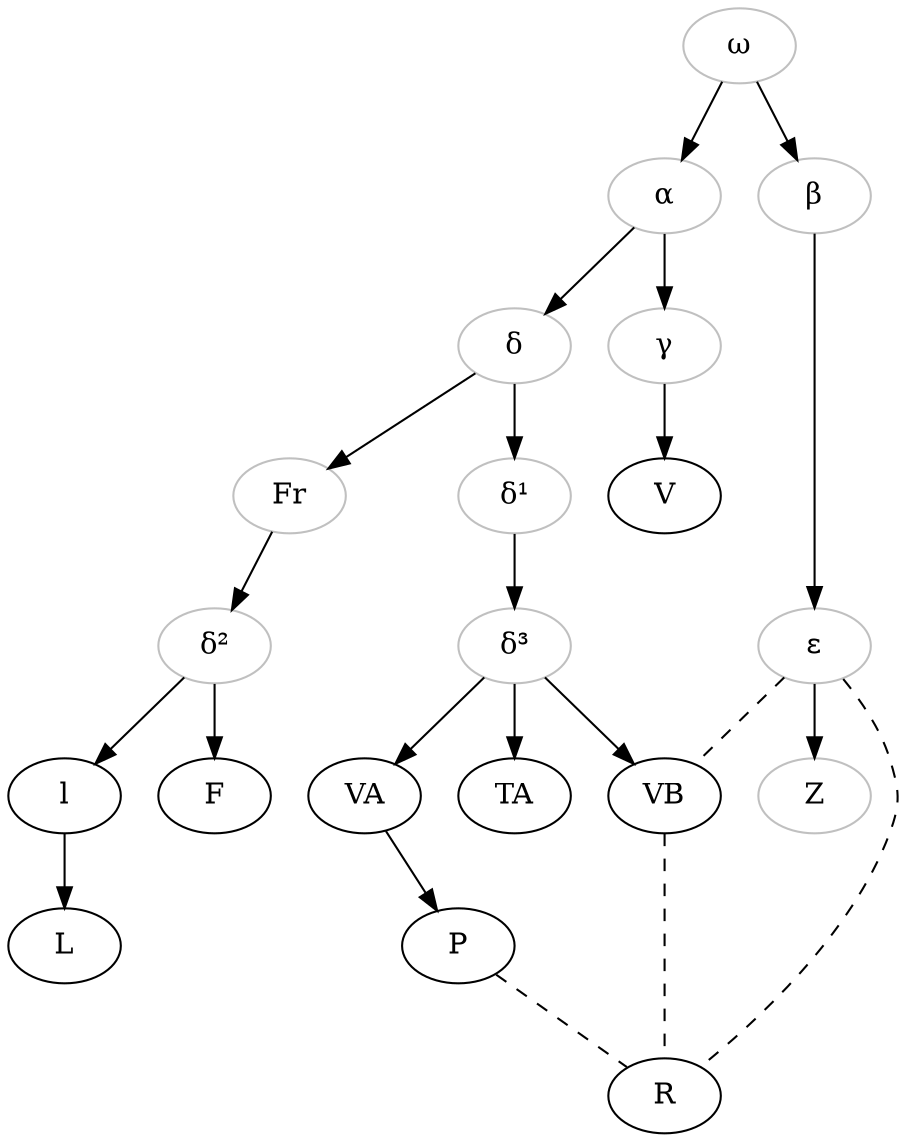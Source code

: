 # Place the cursor inside "graph" to get some refactoring options

digraph {
    # Greek letters/hypothetical links
    omega[color="grey", label="ω"]
    alpha[color="grey", label="α"]
    beta[color="grey", label="β"]
    delta[color="grey", label="δ"]
    delta¹[color="grey", label="δ¹"]
    delta²[color="grey", label="δ²"]
    delta³[color="grey", label="δ³"]
    gamma[color="grey", label="γ"]
    epsilon[color="grey", label="ε"]
    Fr[color="grey"]
    Z[color="grey"]

    omega -> alpha;
    omega -> beta;

    alpha -> gamma;
    gamma -> V;
    alpha -> delta;
    delta -> Fr;
    Fr -> delta²;
    delta² -> l;
    delta² -> F;
    l -> L;

    delta -> delta¹;
    delta¹ -> delta³;
    delta³ -> TA;
    delta³ -> VA;
    delta³ -> VB
    VA -> P;
    P -> R [dir=none, style="dashed"];

    beta -> epsilon;
    epsilon -> Z;

    epsilon -> VB [dir=none, style="dashed"];
    VB -> R [dir=none, style="dashed"];
    epsilon -> R [dir=none, style="dashed"];
}
